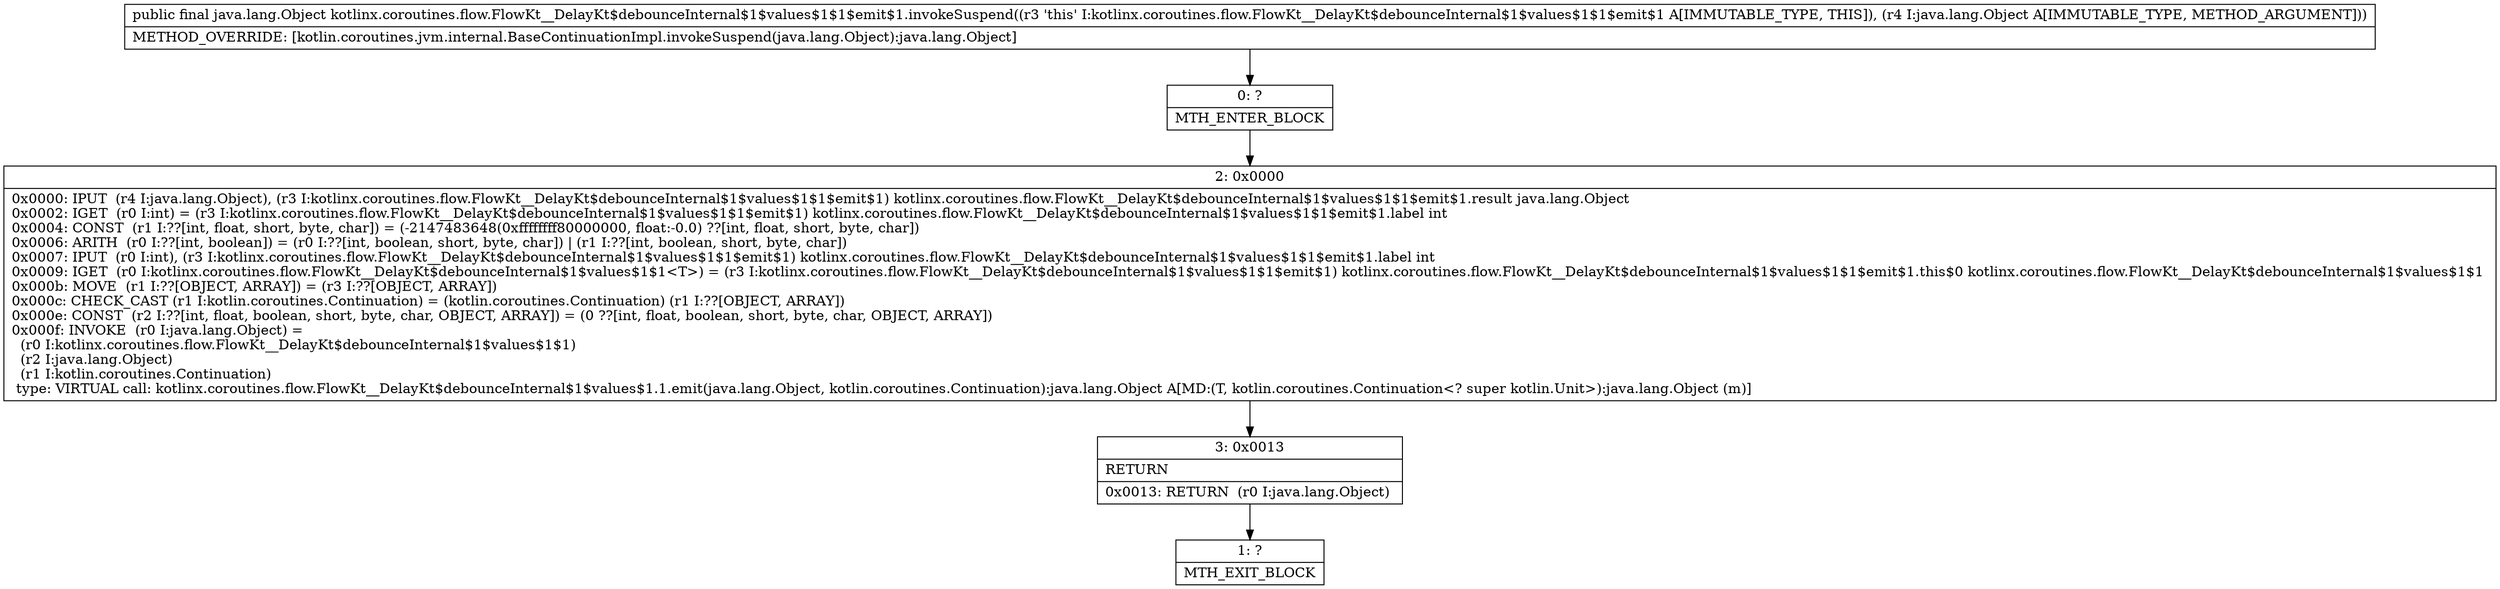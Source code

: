 digraph "CFG forkotlinx.coroutines.flow.FlowKt__DelayKt$debounceInternal$1$values$1$1$emit$1.invokeSuspend(Ljava\/lang\/Object;)Ljava\/lang\/Object;" {
Node_0 [shape=record,label="{0\:\ ?|MTH_ENTER_BLOCK\l}"];
Node_2 [shape=record,label="{2\:\ 0x0000|0x0000: IPUT  (r4 I:java.lang.Object), (r3 I:kotlinx.coroutines.flow.FlowKt__DelayKt$debounceInternal$1$values$1$1$emit$1) kotlinx.coroutines.flow.FlowKt__DelayKt$debounceInternal$1$values$1$1$emit$1.result java.lang.Object \l0x0002: IGET  (r0 I:int) = (r3 I:kotlinx.coroutines.flow.FlowKt__DelayKt$debounceInternal$1$values$1$1$emit$1) kotlinx.coroutines.flow.FlowKt__DelayKt$debounceInternal$1$values$1$1$emit$1.label int \l0x0004: CONST  (r1 I:??[int, float, short, byte, char]) = (\-2147483648(0xffffffff80000000, float:\-0.0) ??[int, float, short, byte, char]) \l0x0006: ARITH  (r0 I:??[int, boolean]) = (r0 I:??[int, boolean, short, byte, char]) \| (r1 I:??[int, boolean, short, byte, char]) \l0x0007: IPUT  (r0 I:int), (r3 I:kotlinx.coroutines.flow.FlowKt__DelayKt$debounceInternal$1$values$1$1$emit$1) kotlinx.coroutines.flow.FlowKt__DelayKt$debounceInternal$1$values$1$1$emit$1.label int \l0x0009: IGET  (r0 I:kotlinx.coroutines.flow.FlowKt__DelayKt$debounceInternal$1$values$1$1\<T\>) = (r3 I:kotlinx.coroutines.flow.FlowKt__DelayKt$debounceInternal$1$values$1$1$emit$1) kotlinx.coroutines.flow.FlowKt__DelayKt$debounceInternal$1$values$1$1$emit$1.this$0 kotlinx.coroutines.flow.FlowKt__DelayKt$debounceInternal$1$values$1$1 \l0x000b: MOVE  (r1 I:??[OBJECT, ARRAY]) = (r3 I:??[OBJECT, ARRAY]) \l0x000c: CHECK_CAST (r1 I:kotlin.coroutines.Continuation) = (kotlin.coroutines.Continuation) (r1 I:??[OBJECT, ARRAY]) \l0x000e: CONST  (r2 I:??[int, float, boolean, short, byte, char, OBJECT, ARRAY]) = (0 ??[int, float, boolean, short, byte, char, OBJECT, ARRAY]) \l0x000f: INVOKE  (r0 I:java.lang.Object) = \l  (r0 I:kotlinx.coroutines.flow.FlowKt__DelayKt$debounceInternal$1$values$1$1)\l  (r2 I:java.lang.Object)\l  (r1 I:kotlin.coroutines.Continuation)\l type: VIRTUAL call: kotlinx.coroutines.flow.FlowKt__DelayKt$debounceInternal$1$values$1.1.emit(java.lang.Object, kotlin.coroutines.Continuation):java.lang.Object A[MD:(T, kotlin.coroutines.Continuation\<? super kotlin.Unit\>):java.lang.Object (m)]\l}"];
Node_3 [shape=record,label="{3\:\ 0x0013|RETURN\l|0x0013: RETURN  (r0 I:java.lang.Object) \l}"];
Node_1 [shape=record,label="{1\:\ ?|MTH_EXIT_BLOCK\l}"];
MethodNode[shape=record,label="{public final java.lang.Object kotlinx.coroutines.flow.FlowKt__DelayKt$debounceInternal$1$values$1$1$emit$1.invokeSuspend((r3 'this' I:kotlinx.coroutines.flow.FlowKt__DelayKt$debounceInternal$1$values$1$1$emit$1 A[IMMUTABLE_TYPE, THIS]), (r4 I:java.lang.Object A[IMMUTABLE_TYPE, METHOD_ARGUMENT]))  | METHOD_OVERRIDE: [kotlin.coroutines.jvm.internal.BaseContinuationImpl.invokeSuspend(java.lang.Object):java.lang.Object]\l}"];
MethodNode -> Node_0;Node_0 -> Node_2;
Node_2 -> Node_3;
Node_3 -> Node_1;
}

